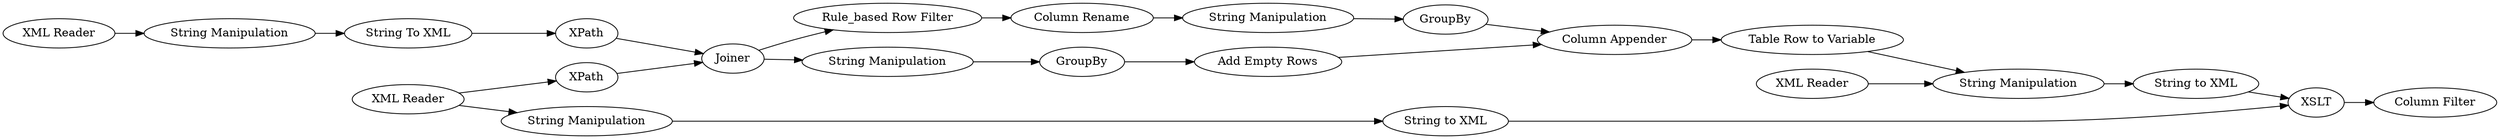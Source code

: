 digraph {
	"2568953201577081077_2" [label="String to XML"]
	"2568953201577081077_41" [label=XPath]
	"2568953201577081077_22" [label="String Manipulation"]
	"2568953201577081077_54" [label="String To XML"]
	"2568953201577081077_17" [label="String Manipulation"]
	"2568953201577081077_16" [label="XML Reader"]
	"2568953201577081077_13" [label=GroupBy]
	"2568953201577081077_55" [label="Column Filter"]
	"2568953201577081077_49" [label=GroupBy]
	"2568953201577081077_14" [label="Table Row to Variable"]
	"2568953201577081077_53" [label="String Manipulation"]
	"2568953201577081077_39" [label=Joiner]
	"2568953201577081077_10" [label="String to XML"]
	"2568953201577081077_44" [label="Column Rename"]
	"2568953201577081077_37" [label=XPath]
	"2568953201577081077_47" [label="Add Empty Rows"]
	"2568953201577081077_50" [label="XML Reader"]
	"2568953201577081077_40" [label="Rule_based Row Filter"]
	"2568953201577081077_48" [label="String Manipulation"]
	"2568953201577081077_46" [label="Column Appender"]
	"2568953201577081077_26" [label="XML Reader"]
	"2568953201577081077_15" [label="String Manipulation"]
	"2568953201577081077_3" [label=XSLT]
	"2568953201577081077_53" -> "2568953201577081077_54"
	"2568953201577081077_2" -> "2568953201577081077_3"
	"2568953201577081077_40" -> "2568953201577081077_44"
	"2568953201577081077_39" -> "2568953201577081077_48"
	"2568953201577081077_15" -> "2568953201577081077_10"
	"2568953201577081077_41" -> "2568953201577081077_39"
	"2568953201577081077_46" -> "2568953201577081077_14"
	"2568953201577081077_48" -> "2568953201577081077_49"
	"2568953201577081077_17" -> "2568953201577081077_13"
	"2568953201577081077_13" -> "2568953201577081077_46"
	"2568953201577081077_47" -> "2568953201577081077_46"
	"2568953201577081077_16" -> "2568953201577081077_37"
	"2568953201577081077_26" -> "2568953201577081077_53"
	"2568953201577081077_50" -> "2568953201577081077_15"
	"2568953201577081077_14" -> "2568953201577081077_15"
	"2568953201577081077_44" -> "2568953201577081077_17"
	"2568953201577081077_39" -> "2568953201577081077_40"
	"2568953201577081077_49" -> "2568953201577081077_47"
	"2568953201577081077_22" -> "2568953201577081077_2"
	"2568953201577081077_10" -> "2568953201577081077_3"
	"2568953201577081077_54" -> "2568953201577081077_41"
	"2568953201577081077_3" -> "2568953201577081077_55"
	"2568953201577081077_37" -> "2568953201577081077_39"
	"2568953201577081077_16" -> "2568953201577081077_22"
	rankdir=LR
}
